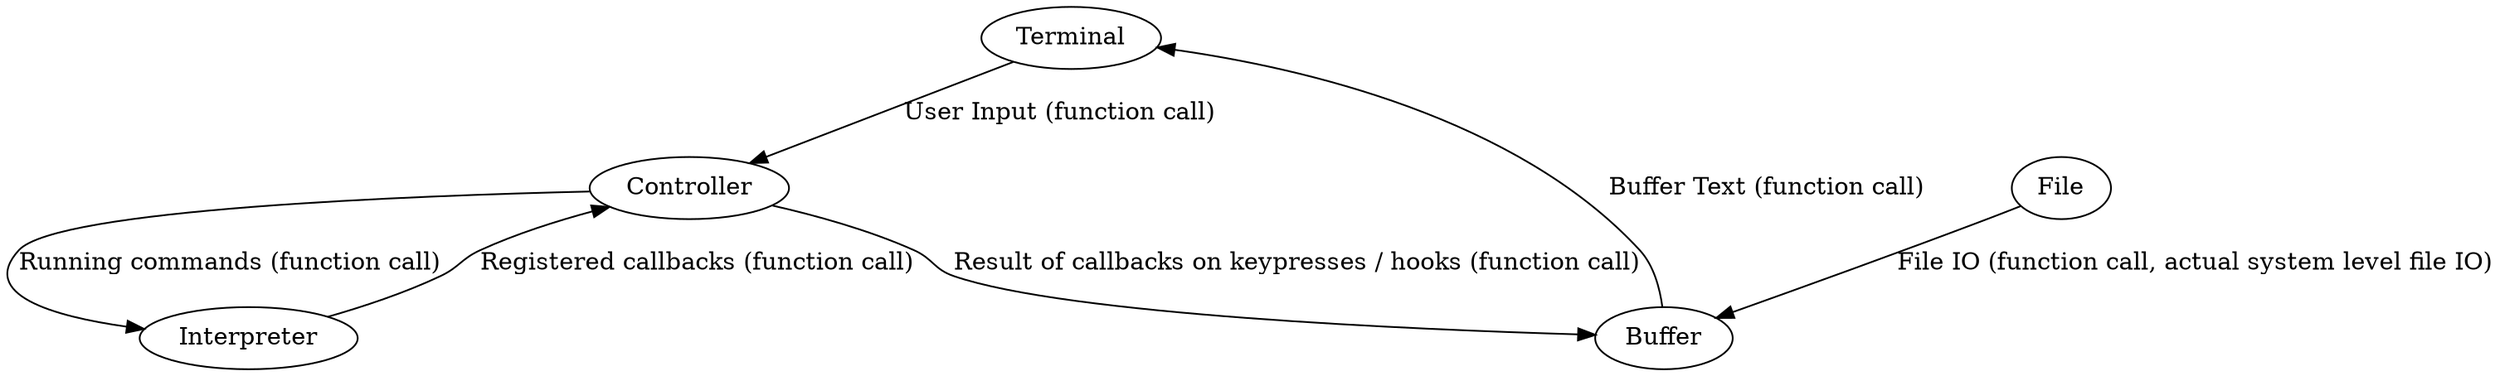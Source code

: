 digraph candc {
    Terminal -> Controller [label="User Input (function call)"];
    Controller -> Interpreter [label="Running commands (function call)"];
    File -> Buffer [label="File IO (function call, actual system level file IO)"];
    Buffer -> Terminal [label="Buffer Text (function call)"];
    Interpreter -> Controller [label="Registered callbacks (function call)"];
    Controller -> Buffer [label="Result of callbacks on keypresses / hooks (function call)"];
}